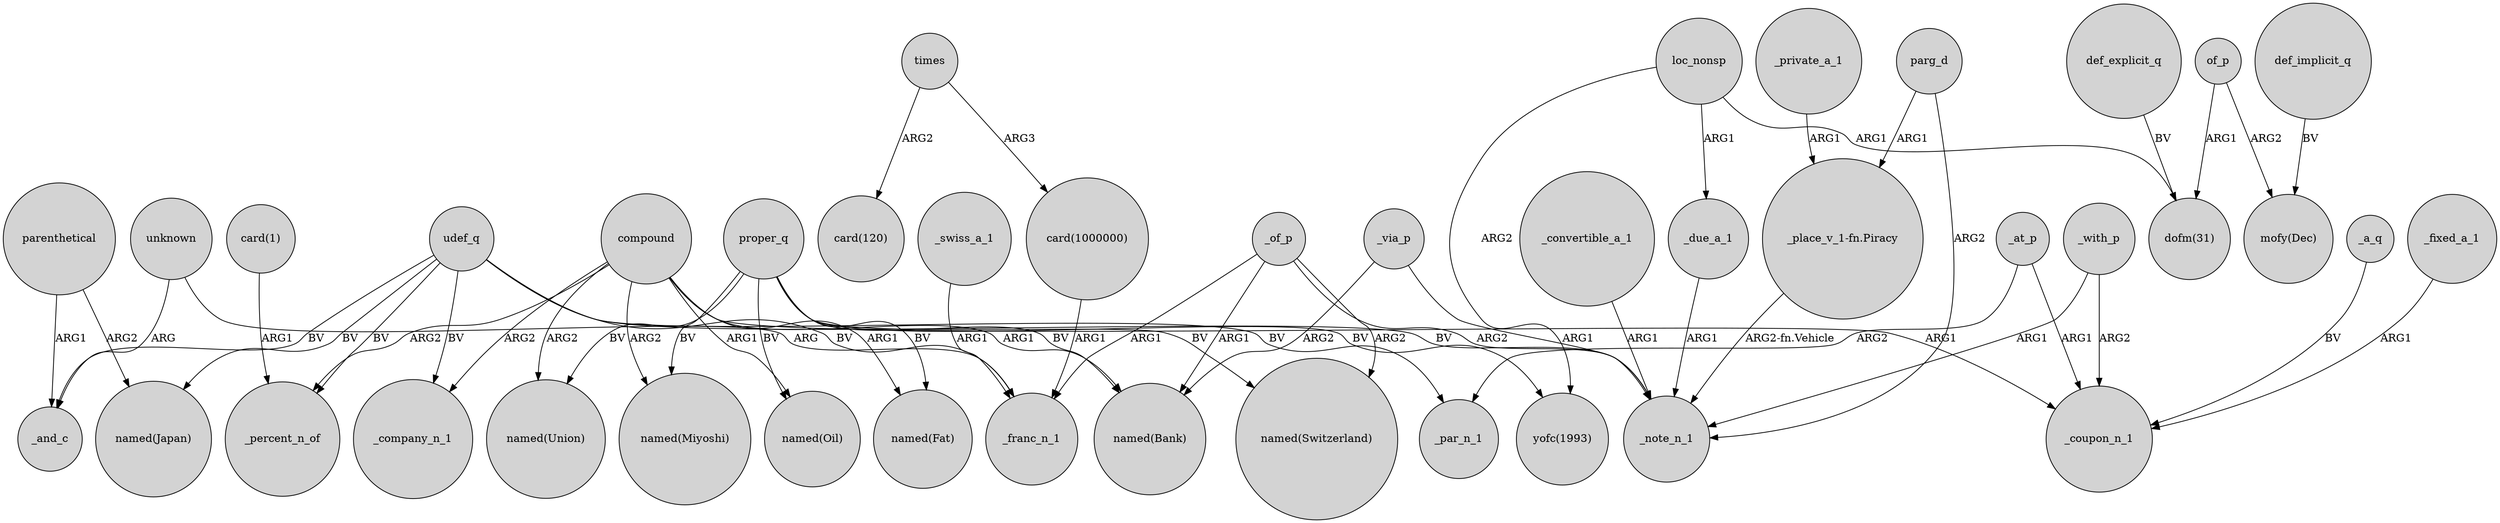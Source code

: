 digraph {
	node [shape=circle style=filled]
	compound -> _coupon_n_1 [label=ARG1]
	proper_q -> "named(Miyoshi)" [label=BV]
	_at_p -> _par_n_1 [label=ARG2]
	times -> "card(120)" [label=ARG2]
	parenthetical -> _and_c [label=ARG1]
	compound -> _company_n_1 [label=ARG2]
	_swiss_a_1 -> _franc_n_1 [label=ARG1]
	"card(1000000)" -> _franc_n_1 [label=ARG1]
	udef_q -> _company_n_1 [label=BV]
	compound -> "named(Union)" [label=ARG2]
	_of_p -> "named(Switzerland)" [label=ARG2]
	times -> "card(1000000)" [label=ARG3]
	compound -> "named(Bank)" [label=ARG1]
	parenthetical -> "named(Japan)" [label=ARG2]
	of_p -> "dofm(31)" [label=ARG1]
	udef_q -> _and_c [label=BV]
	loc_nonsp -> "yofc(1993)" [label=ARG2]
	proper_q -> "yofc(1993)" [label=BV]
	_of_p -> "named(Bank)" [label=ARG1]
	unknown -> _and_c [label=ARG]
	_a_q -> _coupon_n_1 [label=BV]
	parg_d -> "_place_v_1-fn.Piracy" [label=ARG1]
	udef_q -> "named(Japan)" [label=BV]
	parg_d -> _note_n_1 [label=ARG2]
	_via_p -> _note_n_1 [label=ARG1]
	_at_p -> _coupon_n_1 [label=ARG1]
	proper_q -> "named(Union)" [label=BV]
	udef_q -> _franc_n_1 [label=BV]
	udef_q -> _percent_n_of [label=BV]
	unknown -> _franc_n_1 [label=ARG]
	compound -> _percent_n_of [label=ARG2]
	udef_q -> _par_n_1 [label=BV]
	udef_q -> _note_n_1 [label=BV]
	_convertible_a_1 -> _note_n_1 [label=ARG1]
	_of_p -> _franc_n_1 [label=ARG1]
	compound -> "named(Oil)" [label=ARG1]
	"_place_v_1-fn.Piracy" -> _note_n_1 [label="ARG2-fn.Vehicle"]
	def_explicit_q -> "dofm(31)" [label=BV]
	proper_q -> "named(Fat)" [label=BV]
	_with_p -> _note_n_1 [label=ARG1]
	loc_nonsp -> _due_a_1 [label=ARG1]
	_due_a_1 -> _note_n_1 [label=ARG1]
	"card(1)" -> _percent_n_of [label=ARG1]
	compound -> "named(Miyoshi)" [label=ARG2]
	of_p -> "mofy(Dec)" [label=ARG2]
	_via_p -> "named(Bank)" [label=ARG2]
	_private_a_1 -> "_place_v_1-fn.Piracy" [label=ARG1]
	loc_nonsp -> "dofm(31)" [label=ARG1]
	proper_q -> "named(Oil)" [label=BV]
	_fixed_a_1 -> _coupon_n_1 [label=ARG1]
	compound -> "named(Fat)" [label=ARG1]
	_of_p -> _note_n_1 [label=ARG2]
	_with_p -> _coupon_n_1 [label=ARG2]
	proper_q -> "named(Switzerland)" [label=BV]
	proper_q -> "named(Bank)" [label=BV]
	def_implicit_q -> "mofy(Dec)" [label=BV]
}
